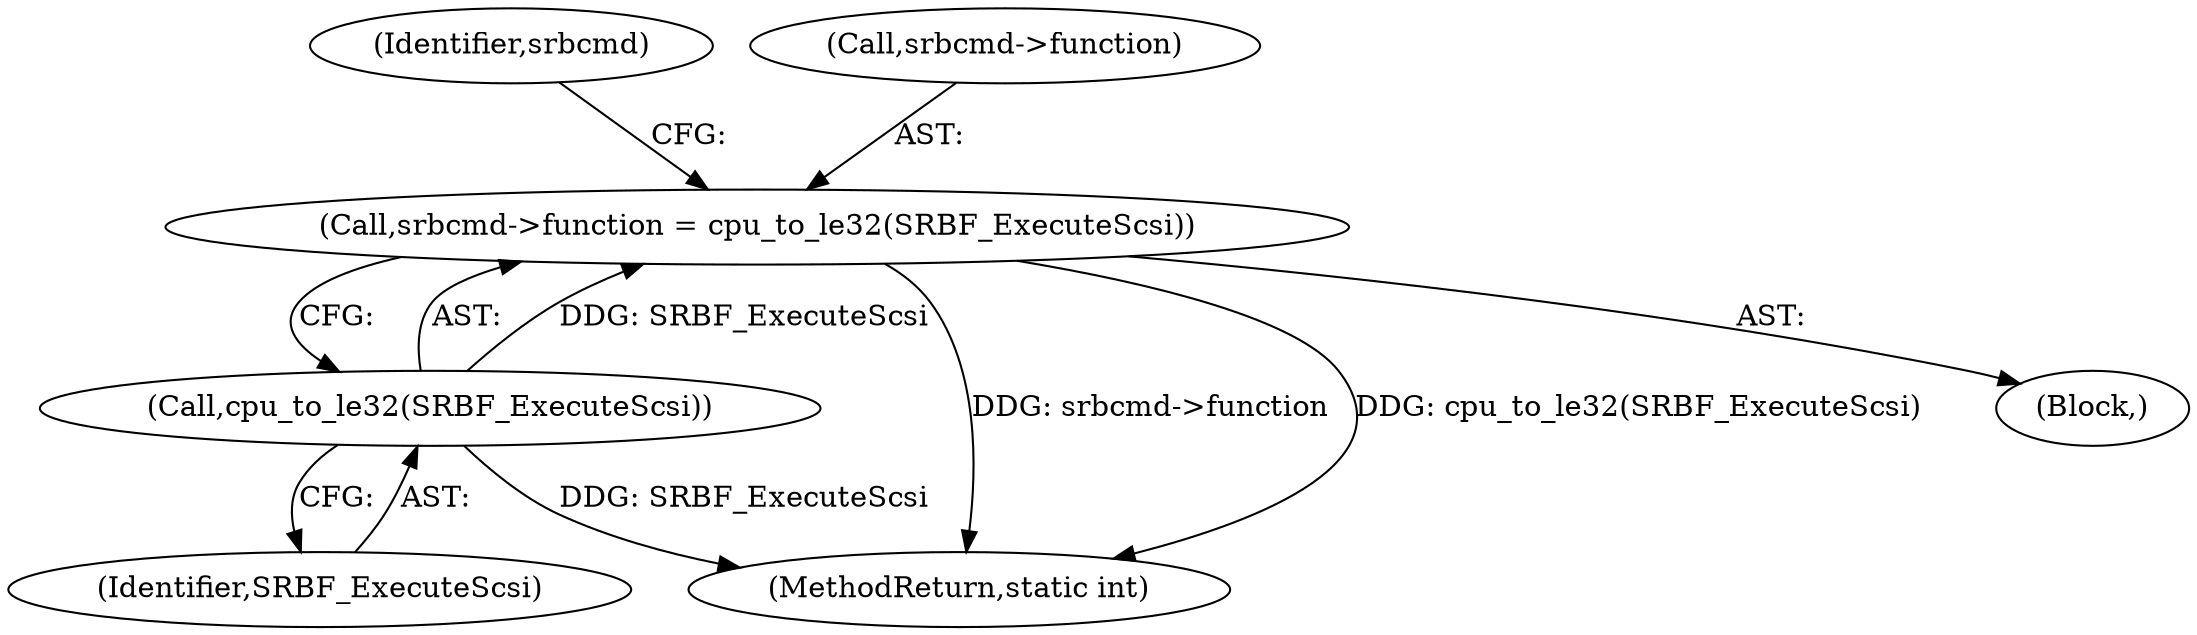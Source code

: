 digraph "0_linux_b4789b8e6be3151a955ade74872822f30e8cd914@pointer" {
"1000279" [label="(Call,srbcmd->function = cpu_to_le32(SRBF_ExecuteScsi))"];
"1000283" [label="(Call,cpu_to_le32(SRBF_ExecuteScsi))"];
"1000283" [label="(Call,cpu_to_le32(SRBF_ExecuteScsi))"];
"1000279" [label="(Call,srbcmd->function = cpu_to_le32(SRBF_ExecuteScsi))"];
"1000284" [label="(Identifier,SRBF_ExecuteScsi)"];
"1001477" [label="(MethodReturn,static int)"];
"1000287" [label="(Identifier,srbcmd)"];
"1000280" [label="(Call,srbcmd->function)"];
"1000118" [label="(Block,)"];
"1000279" -> "1000118"  [label="AST: "];
"1000279" -> "1000283"  [label="CFG: "];
"1000280" -> "1000279"  [label="AST: "];
"1000283" -> "1000279"  [label="AST: "];
"1000287" -> "1000279"  [label="CFG: "];
"1000279" -> "1001477"  [label="DDG: srbcmd->function"];
"1000279" -> "1001477"  [label="DDG: cpu_to_le32(SRBF_ExecuteScsi)"];
"1000283" -> "1000279"  [label="DDG: SRBF_ExecuteScsi"];
"1000283" -> "1000284"  [label="CFG: "];
"1000284" -> "1000283"  [label="AST: "];
"1000283" -> "1001477"  [label="DDG: SRBF_ExecuteScsi"];
}
